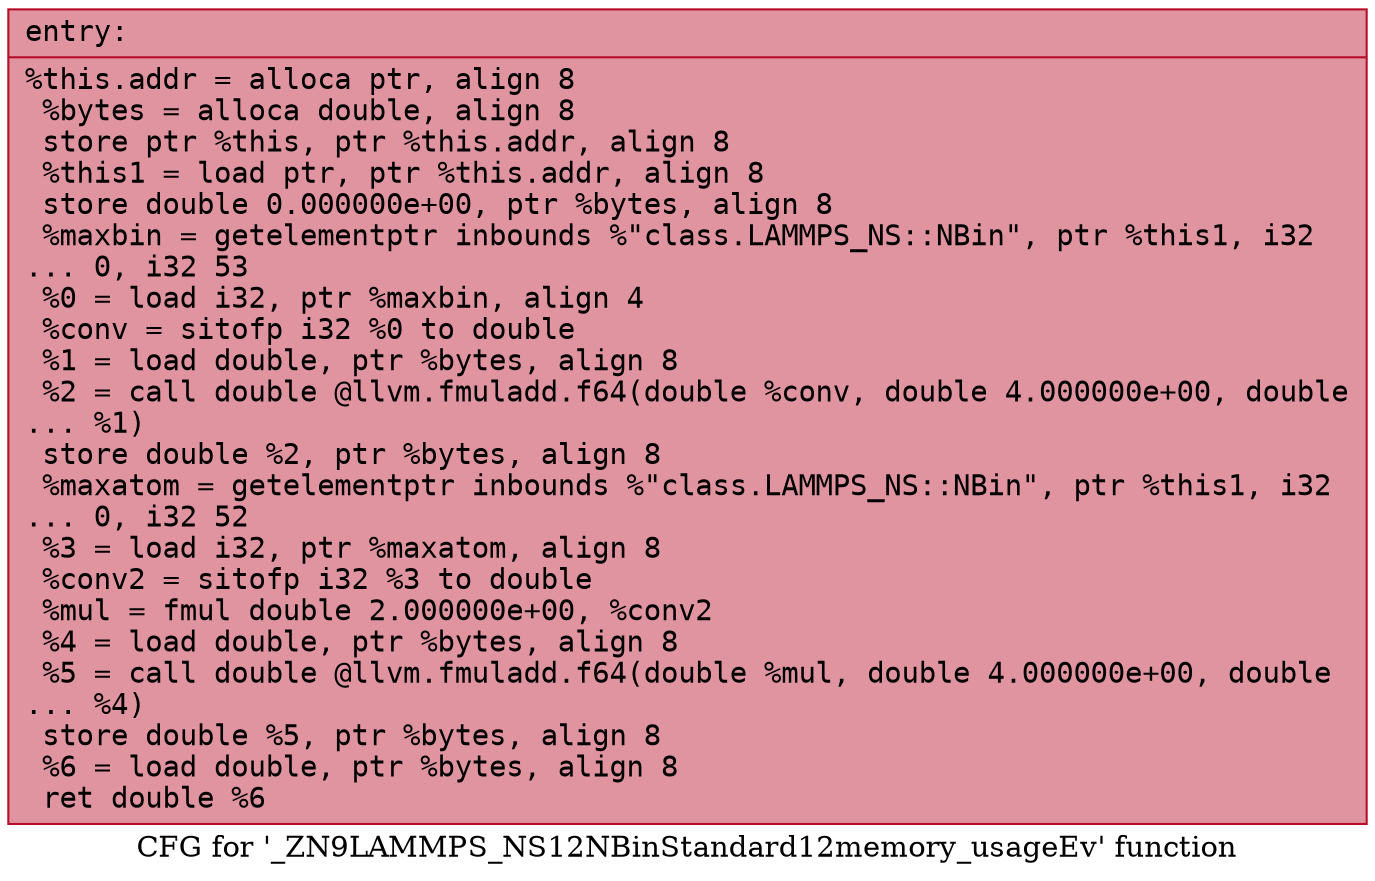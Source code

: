 digraph "CFG for '_ZN9LAMMPS_NS12NBinStandard12memory_usageEv' function" {
	label="CFG for '_ZN9LAMMPS_NS12NBinStandard12memory_usageEv' function";

	Node0x555e473b9eb0 [shape=record,color="#b70d28ff", style=filled, fillcolor="#b70d2870" fontname="Courier",label="{entry:\l|  %this.addr = alloca ptr, align 8\l  %bytes = alloca double, align 8\l  store ptr %this, ptr %this.addr, align 8\l  %this1 = load ptr, ptr %this.addr, align 8\l  store double 0.000000e+00, ptr %bytes, align 8\l  %maxbin = getelementptr inbounds %\"class.LAMMPS_NS::NBin\", ptr %this1, i32\l... 0, i32 53\l  %0 = load i32, ptr %maxbin, align 4\l  %conv = sitofp i32 %0 to double\l  %1 = load double, ptr %bytes, align 8\l  %2 = call double @llvm.fmuladd.f64(double %conv, double 4.000000e+00, double\l... %1)\l  store double %2, ptr %bytes, align 8\l  %maxatom = getelementptr inbounds %\"class.LAMMPS_NS::NBin\", ptr %this1, i32\l... 0, i32 52\l  %3 = load i32, ptr %maxatom, align 8\l  %conv2 = sitofp i32 %3 to double\l  %mul = fmul double 2.000000e+00, %conv2\l  %4 = load double, ptr %bytes, align 8\l  %5 = call double @llvm.fmuladd.f64(double %mul, double 4.000000e+00, double\l... %4)\l  store double %5, ptr %bytes, align 8\l  %6 = load double, ptr %bytes, align 8\l  ret double %6\l}"];
}
